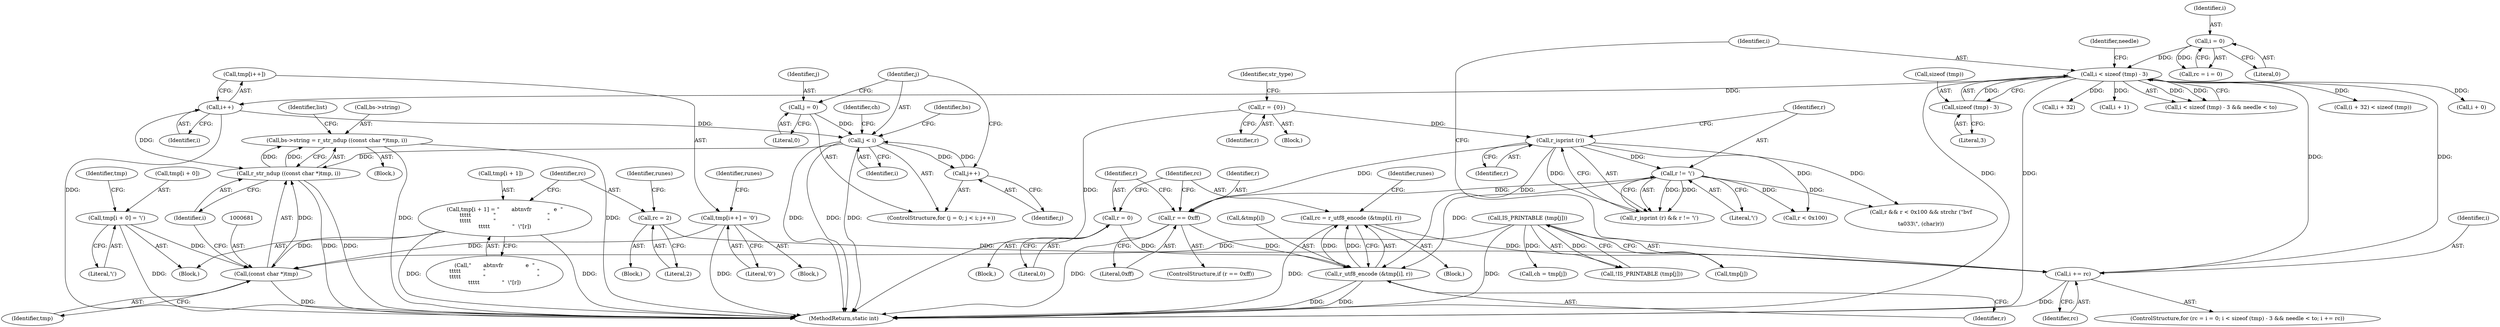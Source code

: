 digraph "0_radare2_3fcf41ed96ffa25b38029449520c8d0a198745f3@pointer" {
"1000675" [label="(Call,bs->string = r_str_ndup ((const char *)tmp, i))"];
"1000679" [label="(Call,r_str_ndup ((const char *)tmp, i))"];
"1000680" [label="(Call,(const char *)tmp)"];
"1000506" [label="(Call,tmp[i++] = '\0')"];
"1000479" [label="(Call,tmp[i + 0] = '\\')"];
"1000486" [label="(Call,tmp[i + 1] = \"       abtnvfr             e  \"\n\t\t\t\t\t             \"                              \"\n\t\t\t\t\t             \"                              \"\n\t\t\t\t\t             \"  \\\"[r])"];
"1000554" [label="(Call,IS_PRINTABLE (tmp[j]))"];
"1000527" [label="(Call,j < i)"];
"1000524" [label="(Call,j = 0)"];
"1000530" [label="(Call,j++)"];
"1000509" [label="(Call,i++)"];
"1000322" [label="(Call,i < sizeof (tmp) - 3)"];
"1000318" [label="(Call,i = 0)"];
"1000331" [label="(Call,i += rc)"];
"1000498" [label="(Call,rc = 2)"];
"1000443" [label="(Call,rc = r_utf8_encode (&tmp[i], r))"];
"1000445" [label="(Call,r_utf8_encode (&tmp[i], r))"];
"1000424" [label="(Call,r_isprint (r))"];
"1000336" [label="(Call,r = {0})"];
"1000440" [label="(Call,r = 0)"];
"1000436" [label="(Call,r == 0xff)"];
"1000426" [label="(Call,r != '\\')"];
"1000324" [label="(Call,sizeof (tmp) - 3)"];
"1000438" [label="(Literal,0xff)"];
"1000443" [label="(Call,rc = r_utf8_encode (&tmp[i], r))"];
"1000523" [label="(ControlStructure,for (j = 0; j < i; j++))"];
"1000507" [label="(Call,tmp[i++])"];
"1000492" [label="(Call,\"       abtnvfr             e  \"\n\t\t\t\t\t             \"                              \"\n\t\t\t\t\t             \"                              \"\n\t\t\t\t\t             \"  \\\"[r])"];
"1000685" [label="(Identifier,list)"];
"1000458" [label="(Call,r < 0x100)"];
"1000442" [label="(Literal,0)"];
"1000183" [label="(Block,)"];
"1000510" [label="(Identifier,i)"];
"1000498" [label="(Call,rc = 2)"];
"1000428" [label="(Literal,'\\')"];
"1000675" [label="(Call,bs->string = r_str_ndup ((const char *)tmp, i))"];
"1000332" [label="(Identifier,i)"];
"1000676" [label="(Call,bs->string)"];
"1000553" [label="(Call,!IS_PRINTABLE (tmp[j]))"];
"1000450" [label="(Identifier,r)"];
"1000325" [label="(Call,sizeof (tmp))"];
"1000470" [label="(Call,i + 32)"];
"1000683" [label="(Identifier,i)"];
"1000426" [label="(Call,r != '\\')"];
"1000506" [label="(Call,tmp[i++] = '\0')"];
"1000486" [label="(Call,tmp[i + 1] = \"       abtnvfr             e  \"\n\t\t\t\t\t             \"                              \"\n\t\t\t\t\t             \"                              \"\n\t\t\t\t\t             \"  \\\"[r])"];
"1000322" [label="(Call,i < sizeof (tmp) - 3)"];
"1000316" [label="(Call,rc = i = 0)"];
"1000423" [label="(Call,r_isprint (r) && r != '\\')"];
"1000679" [label="(Call,r_str_ndup ((const char *)tmp, i))"];
"1000526" [label="(Literal,0)"];
"1000336" [label="(Call,r = {0})"];
"1000682" [label="(Identifier,tmp)"];
"1000524" [label="(Call,j = 0)"];
"1000329" [label="(Identifier,needle)"];
"1000480" [label="(Call,tmp[i + 0])"];
"1000324" [label="(Call,sizeof (tmp) - 3)"];
"1000424" [label="(Call,r_isprint (r))"];
"1000333" [label="(Identifier,rc)"];
"1000429" [label="(Block,)"];
"1000439" [label="(Block,)"];
"1000327" [label="(Literal,3)"];
"1000485" [label="(Literal,'\\')"];
"1000554" [label="(Call,IS_PRINTABLE (tmp[j]))"];
"1000500" [label="(Literal,2)"];
"1000555" [label="(Call,tmp[j])"];
"1000323" [label="(Identifier,i)"];
"1000446" [label="(Call,&tmp[i])"];
"1000437" [label="(Identifier,r)"];
"1000530" [label="(Call,j++)"];
"1000511" [label="(Literal,'\0')"];
"1000334" [label="(Block,)"];
"1000427" [label="(Identifier,r)"];
"1000444" [label="(Identifier,rc)"];
"1000452" [label="(Identifier,runes)"];
"1000440" [label="(Call,r = 0)"];
"1000455" [label="(Call,r && r < 0x100 && strchr (\"\b\v\f\n\r\t\a\033\\\", (char)r))"];
"1000488" [label="(Identifier,tmp)"];
"1000535" [label="(Identifier,ch)"];
"1000499" [label="(Identifier,rc)"];
"1000525" [label="(Identifier,j)"];
"1000435" [label="(ControlStructure,if (r == 0xff))"];
"1000534" [label="(Call,ch = tmp[j])"];
"1000337" [label="(Identifier,r)"];
"1000489" [label="(Call,i + 1)"];
"1000315" [label="(ControlStructure,for (rc = i = 0; i < sizeof (tmp) - 3 && needle < to; i += rc))"];
"1000441" [label="(Identifier,r)"];
"1000531" [label="(Identifier,j)"];
"1000318" [label="(Call,i = 0)"];
"1000478" [label="(Block,)"];
"1000516" [label="(Block,)"];
"1000502" [label="(Identifier,runes)"];
"1000479" [label="(Call,tmp[i + 0] = '\\')"];
"1000445" [label="(Call,r_utf8_encode (&tmp[i], r))"];
"1000562" [label="(Identifier,bs)"];
"1000320" [label="(Literal,0)"];
"1000529" [label="(Identifier,i)"];
"1000321" [label="(Call,i < sizeof (tmp) - 3 && needle < to)"];
"1000469" [label="(Call,(i + 32) < sizeof (tmp))"];
"1000436" [label="(Call,r == 0xff)"];
"1000509" [label="(Call,i++)"];
"1000514" [label="(Identifier,runes)"];
"1000680" [label="(Call,(const char *)tmp)"];
"1000487" [label="(Call,tmp[i + 1])"];
"1000466" [label="(Block,)"];
"1000528" [label="(Identifier,j)"];
"1000425" [label="(Identifier,r)"];
"1000331" [label="(Call,i += rc)"];
"1000482" [label="(Call,i + 0)"];
"1000319" [label="(Identifier,i)"];
"1000340" [label="(Identifier,str_type)"];
"1000701" [label="(MethodReturn,static int)"];
"1000527" [label="(Call,j < i)"];
"1000675" -> "1000516"  [label="AST: "];
"1000675" -> "1000679"  [label="CFG: "];
"1000676" -> "1000675"  [label="AST: "];
"1000679" -> "1000675"  [label="AST: "];
"1000685" -> "1000675"  [label="CFG: "];
"1000675" -> "1000701"  [label="DDG: "];
"1000675" -> "1000701"  [label="DDG: "];
"1000679" -> "1000675"  [label="DDG: "];
"1000679" -> "1000675"  [label="DDG: "];
"1000679" -> "1000683"  [label="CFG: "];
"1000680" -> "1000679"  [label="AST: "];
"1000683" -> "1000679"  [label="AST: "];
"1000679" -> "1000701"  [label="DDG: "];
"1000679" -> "1000701"  [label="DDG: "];
"1000680" -> "1000679"  [label="DDG: "];
"1000527" -> "1000679"  [label="DDG: "];
"1000509" -> "1000679"  [label="DDG: "];
"1000680" -> "1000682"  [label="CFG: "];
"1000681" -> "1000680"  [label="AST: "];
"1000682" -> "1000680"  [label="AST: "];
"1000683" -> "1000680"  [label="CFG: "];
"1000680" -> "1000701"  [label="DDG: "];
"1000506" -> "1000680"  [label="DDG: "];
"1000479" -> "1000680"  [label="DDG: "];
"1000486" -> "1000680"  [label="DDG: "];
"1000554" -> "1000680"  [label="DDG: "];
"1000506" -> "1000183"  [label="AST: "];
"1000506" -> "1000511"  [label="CFG: "];
"1000507" -> "1000506"  [label="AST: "];
"1000511" -> "1000506"  [label="AST: "];
"1000514" -> "1000506"  [label="CFG: "];
"1000506" -> "1000701"  [label="DDG: "];
"1000479" -> "1000478"  [label="AST: "];
"1000479" -> "1000485"  [label="CFG: "];
"1000480" -> "1000479"  [label="AST: "];
"1000485" -> "1000479"  [label="AST: "];
"1000488" -> "1000479"  [label="CFG: "];
"1000479" -> "1000701"  [label="DDG: "];
"1000486" -> "1000478"  [label="AST: "];
"1000486" -> "1000492"  [label="CFG: "];
"1000487" -> "1000486"  [label="AST: "];
"1000492" -> "1000486"  [label="AST: "];
"1000499" -> "1000486"  [label="CFG: "];
"1000486" -> "1000701"  [label="DDG: "];
"1000486" -> "1000701"  [label="DDG: "];
"1000554" -> "1000553"  [label="AST: "];
"1000554" -> "1000555"  [label="CFG: "];
"1000555" -> "1000554"  [label="AST: "];
"1000553" -> "1000554"  [label="CFG: "];
"1000554" -> "1000701"  [label="DDG: "];
"1000554" -> "1000534"  [label="DDG: "];
"1000554" -> "1000553"  [label="DDG: "];
"1000527" -> "1000523"  [label="AST: "];
"1000527" -> "1000529"  [label="CFG: "];
"1000528" -> "1000527"  [label="AST: "];
"1000529" -> "1000527"  [label="AST: "];
"1000535" -> "1000527"  [label="CFG: "];
"1000562" -> "1000527"  [label="CFG: "];
"1000527" -> "1000701"  [label="DDG: "];
"1000527" -> "1000701"  [label="DDG: "];
"1000527" -> "1000701"  [label="DDG: "];
"1000524" -> "1000527"  [label="DDG: "];
"1000530" -> "1000527"  [label="DDG: "];
"1000509" -> "1000527"  [label="DDG: "];
"1000527" -> "1000530"  [label="DDG: "];
"1000524" -> "1000523"  [label="AST: "];
"1000524" -> "1000526"  [label="CFG: "];
"1000525" -> "1000524"  [label="AST: "];
"1000526" -> "1000524"  [label="AST: "];
"1000528" -> "1000524"  [label="CFG: "];
"1000530" -> "1000523"  [label="AST: "];
"1000530" -> "1000531"  [label="CFG: "];
"1000531" -> "1000530"  [label="AST: "];
"1000528" -> "1000530"  [label="CFG: "];
"1000509" -> "1000507"  [label="AST: "];
"1000509" -> "1000510"  [label="CFG: "];
"1000510" -> "1000509"  [label="AST: "];
"1000507" -> "1000509"  [label="CFG: "];
"1000509" -> "1000701"  [label="DDG: "];
"1000322" -> "1000509"  [label="DDG: "];
"1000322" -> "1000321"  [label="AST: "];
"1000322" -> "1000324"  [label="CFG: "];
"1000323" -> "1000322"  [label="AST: "];
"1000324" -> "1000322"  [label="AST: "];
"1000329" -> "1000322"  [label="CFG: "];
"1000321" -> "1000322"  [label="CFG: "];
"1000322" -> "1000701"  [label="DDG: "];
"1000322" -> "1000701"  [label="DDG: "];
"1000322" -> "1000321"  [label="DDG: "];
"1000322" -> "1000321"  [label="DDG: "];
"1000318" -> "1000322"  [label="DDG: "];
"1000331" -> "1000322"  [label="DDG: "];
"1000324" -> "1000322"  [label="DDG: "];
"1000322" -> "1000331"  [label="DDG: "];
"1000322" -> "1000469"  [label="DDG: "];
"1000322" -> "1000470"  [label="DDG: "];
"1000322" -> "1000482"  [label="DDG: "];
"1000322" -> "1000489"  [label="DDG: "];
"1000318" -> "1000316"  [label="AST: "];
"1000318" -> "1000320"  [label="CFG: "];
"1000319" -> "1000318"  [label="AST: "];
"1000320" -> "1000318"  [label="AST: "];
"1000316" -> "1000318"  [label="CFG: "];
"1000318" -> "1000316"  [label="DDG: "];
"1000331" -> "1000315"  [label="AST: "];
"1000331" -> "1000333"  [label="CFG: "];
"1000332" -> "1000331"  [label="AST: "];
"1000333" -> "1000331"  [label="AST: "];
"1000323" -> "1000331"  [label="CFG: "];
"1000331" -> "1000701"  [label="DDG: "];
"1000498" -> "1000331"  [label="DDG: "];
"1000443" -> "1000331"  [label="DDG: "];
"1000498" -> "1000466"  [label="AST: "];
"1000498" -> "1000500"  [label="CFG: "];
"1000499" -> "1000498"  [label="AST: "];
"1000500" -> "1000498"  [label="AST: "];
"1000502" -> "1000498"  [label="CFG: "];
"1000443" -> "1000429"  [label="AST: "];
"1000443" -> "1000445"  [label="CFG: "];
"1000444" -> "1000443"  [label="AST: "];
"1000445" -> "1000443"  [label="AST: "];
"1000452" -> "1000443"  [label="CFG: "];
"1000443" -> "1000701"  [label="DDG: "];
"1000445" -> "1000443"  [label="DDG: "];
"1000445" -> "1000443"  [label="DDG: "];
"1000445" -> "1000450"  [label="CFG: "];
"1000446" -> "1000445"  [label="AST: "];
"1000450" -> "1000445"  [label="AST: "];
"1000445" -> "1000701"  [label="DDG: "];
"1000445" -> "1000701"  [label="DDG: "];
"1000424" -> "1000445"  [label="DDG: "];
"1000440" -> "1000445"  [label="DDG: "];
"1000436" -> "1000445"  [label="DDG: "];
"1000426" -> "1000445"  [label="DDG: "];
"1000424" -> "1000423"  [label="AST: "];
"1000424" -> "1000425"  [label="CFG: "];
"1000425" -> "1000424"  [label="AST: "];
"1000427" -> "1000424"  [label="CFG: "];
"1000423" -> "1000424"  [label="CFG: "];
"1000424" -> "1000423"  [label="DDG: "];
"1000336" -> "1000424"  [label="DDG: "];
"1000424" -> "1000426"  [label="DDG: "];
"1000424" -> "1000436"  [label="DDG: "];
"1000424" -> "1000455"  [label="DDG: "];
"1000424" -> "1000458"  [label="DDG: "];
"1000336" -> "1000334"  [label="AST: "];
"1000336" -> "1000337"  [label="CFG: "];
"1000337" -> "1000336"  [label="AST: "];
"1000340" -> "1000336"  [label="CFG: "];
"1000336" -> "1000701"  [label="DDG: "];
"1000440" -> "1000439"  [label="AST: "];
"1000440" -> "1000442"  [label="CFG: "];
"1000441" -> "1000440"  [label="AST: "];
"1000442" -> "1000440"  [label="AST: "];
"1000444" -> "1000440"  [label="CFG: "];
"1000436" -> "1000435"  [label="AST: "];
"1000436" -> "1000438"  [label="CFG: "];
"1000437" -> "1000436"  [label="AST: "];
"1000438" -> "1000436"  [label="AST: "];
"1000441" -> "1000436"  [label="CFG: "];
"1000444" -> "1000436"  [label="CFG: "];
"1000436" -> "1000701"  [label="DDG: "];
"1000426" -> "1000436"  [label="DDG: "];
"1000426" -> "1000423"  [label="AST: "];
"1000426" -> "1000428"  [label="CFG: "];
"1000427" -> "1000426"  [label="AST: "];
"1000428" -> "1000426"  [label="AST: "];
"1000423" -> "1000426"  [label="CFG: "];
"1000426" -> "1000423"  [label="DDG: "];
"1000426" -> "1000423"  [label="DDG: "];
"1000426" -> "1000455"  [label="DDG: "];
"1000426" -> "1000458"  [label="DDG: "];
"1000324" -> "1000327"  [label="CFG: "];
"1000325" -> "1000324"  [label="AST: "];
"1000327" -> "1000324"  [label="AST: "];
}
